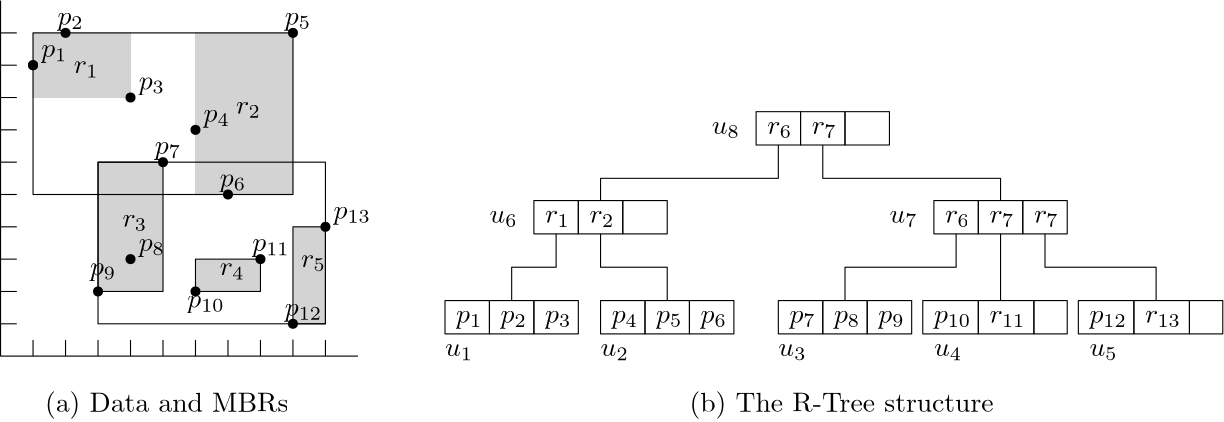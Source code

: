 <?xml version="1.0"?>
<!DOCTYPE ipe SYSTEM "ipe.dtd">
<ipe version="70005" creator="Ipe 7.1.4">
<info created="D:20160428150624" modified="D:20160428154415"/>
<ipestyle name="basic">
<symbol name="arrow/arc(spx)">
<path stroke="sym-stroke" fill="sym-stroke" pen="sym-pen">
0 0 m
-1 0.333 l
-1 -0.333 l
h
</path>
</symbol>
<symbol name="arrow/farc(spx)">
<path stroke="sym-stroke" fill="white" pen="sym-pen">
0 0 m
-1 0.333 l
-1 -0.333 l
h
</path>
</symbol>
<symbol name="mark/circle(sx)" transformations="translations">
<path fill="sym-stroke">
0.6 0 0 0.6 0 0 e
0.4 0 0 0.4 0 0 e
</path>
</symbol>
<symbol name="mark/disk(sx)" transformations="translations">
<path fill="sym-stroke">
0.6 0 0 0.6 0 0 e
</path>
</symbol>
<symbol name="mark/fdisk(sfx)" transformations="translations">
<group>
<path fill="sym-fill">
0.5 0 0 0.5 0 0 e
</path>
<path fill="sym-stroke" fillrule="eofill">
0.6 0 0 0.6 0 0 e
0.4 0 0 0.4 0 0 e
</path>
</group>
</symbol>
<symbol name="mark/box(sx)" transformations="translations">
<path fill="sym-stroke" fillrule="eofill">
-0.6 -0.6 m
0.6 -0.6 l
0.6 0.6 l
-0.6 0.6 l
h
-0.4 -0.4 m
0.4 -0.4 l
0.4 0.4 l
-0.4 0.4 l
h
</path>
</symbol>
<symbol name="mark/square(sx)" transformations="translations">
<path fill="sym-stroke">
-0.6 -0.6 m
0.6 -0.6 l
0.6 0.6 l
-0.6 0.6 l
h
</path>
</symbol>
<symbol name="mark/fsquare(sfx)" transformations="translations">
<group>
<path fill="sym-fill">
-0.5 -0.5 m
0.5 -0.5 l
0.5 0.5 l
-0.5 0.5 l
h
</path>
<path fill="sym-stroke" fillrule="eofill">
-0.6 -0.6 m
0.6 -0.6 l
0.6 0.6 l
-0.6 0.6 l
h
-0.4 -0.4 m
0.4 -0.4 l
0.4 0.4 l
-0.4 0.4 l
h
</path>
</group>
</symbol>
<symbol name="mark/cross(sx)" transformations="translations">
<group>
<path fill="sym-stroke">
-0.43 -0.57 m
0.57 0.43 l
0.43 0.57 l
-0.57 -0.43 l
h
</path>
<path fill="sym-stroke">
-0.43 0.57 m
0.57 -0.43 l
0.43 -0.57 l
-0.57 0.43 l
h
</path>
</group>
</symbol>
<symbol name="arrow/fnormal(spx)">
<path stroke="sym-stroke" fill="white" pen="sym-pen">
0 0 m
-1 0.333 l
-1 -0.333 l
h
</path>
</symbol>
<symbol name="arrow/pointed(spx)">
<path stroke="sym-stroke" fill="sym-stroke" pen="sym-pen">
0 0 m
-1 0.333 l
-0.8 0 l
-1 -0.333 l
h
</path>
</symbol>
<symbol name="arrow/fpointed(spx)">
<path stroke="sym-stroke" fill="white" pen="sym-pen">
0 0 m
-1 0.333 l
-0.8 0 l
-1 -0.333 l
h
</path>
</symbol>
<symbol name="arrow/linear(spx)">
<path stroke="sym-stroke" pen="sym-pen">
-1 0.333 m
0 0 l
-1 -0.333 l
</path>
</symbol>
<symbol name="arrow/fdouble(spx)">
<path stroke="sym-stroke" fill="white" pen="sym-pen">
0 0 m
-1 0.333 l
-1 -0.333 l
h
-1 0 m
-2 0.333 l
-2 -0.333 l
h
</path>
</symbol>
<symbol name="arrow/double(spx)">
<path stroke="sym-stroke" fill="sym-stroke" pen="sym-pen">
0 0 m
-1 0.333 l
-1 -0.333 l
h
-1 0 m
-2 0.333 l
-2 -0.333 l
h
</path>
</symbol>
<pen name="heavier" value="0.8"/>
<pen name="fat" value="1.2"/>
<pen name="ultrafat" value="2"/>
<symbolsize name="large" value="5"/>
<symbolsize name="small" value="2"/>
<symbolsize name="tiny" value="1.1"/>
<arrowsize name="large" value="10"/>
<arrowsize name="small" value="5"/>
<arrowsize name="tiny" value="3"/>
<color name="red" value="1 0 0"/>
<color name="green" value="0 1 0"/>
<color name="blue" value="0 0 1"/>
<color name="yellow" value="1 1 0"/>
<color name="orange" value="1 0.647 0"/>
<color name="gold" value="1 0.843 0"/>
<color name="purple" value="0.627 0.125 0.941"/>
<color name="gray" value="0.745"/>
<color name="brown" value="0.647 0.165 0.165"/>
<color name="navy" value="0 0 0.502"/>
<color name="pink" value="1 0.753 0.796"/>
<color name="seagreen" value="0.18 0.545 0.341"/>
<color name="turquoise" value="0.251 0.878 0.816"/>
<color name="violet" value="0.933 0.51 0.933"/>
<color name="darkblue" value="0 0 0.545"/>
<color name="darkcyan" value="0 0.545 0.545"/>
<color name="darkgray" value="0.663"/>
<color name="darkgreen" value="0 0.392 0"/>
<color name="darkmagenta" value="0.545 0 0.545"/>
<color name="darkorange" value="1 0.549 0"/>
<color name="darkred" value="0.545 0 0"/>
<color name="lightblue" value="0.678 0.847 0.902"/>
<color name="lightcyan" value="0.878 1 1"/>
<color name="lightgray" value="0.827"/>
<color name="lightgreen" value="0.565 0.933 0.565"/>
<color name="lightyellow" value="1 1 0.878"/>
<dashstyle name="dashed" value="[4] 0"/>
<dashstyle name="dotted" value="[1 3] 0"/>
<dashstyle name="dash dotted" value="[4 2 1 2] 0"/>
<dashstyle name="dash dot dotted" value="[4 2 1 2 1 2] 0"/>
<textsize name="large" value="\large"/>
<textsize name="Large" value="\Large"/>
<textsize name="LARGE" value="\LARGE"/>
<textsize name="huge" value="\huge"/>
<textsize name="Huge" value="\Huge"/>
<textsize name="small" value="\small"/>
<textsize name="footnote" value="\footnotesize"/>
<textsize name="tiny" value="\tiny"/>
<textstyle name="center" begin="\begin{center}" end="\end{center}"/>
<textstyle name="itemize" begin="\begin{itemize}" end="\end{itemize}"/>
<textstyle name="item" begin="\begin{itemize}\item{}" end="\end{itemize}"/>
<gridsize name="4 pts" value="4"/>
<gridsize name="8 pts (~3 mm)" value="8"/>
<gridsize name="16 pts (~6 mm)" value="16"/>
<gridsize name="32 pts (~12 mm)" value="32"/>
<gridsize name="10 pts (~3.5 mm)" value="10"/>
<gridsize name="20 pts (~7 mm)" value="20"/>
<gridsize name="14 pts (~5 mm)" value="14"/>
<gridsize name="28 pts (~10 mm)" value="28"/>
<gridsize name="56 pts (~20 mm)" value="56"/>
<anglesize name="90 deg" value="90"/>
<anglesize name="60 deg" value="60"/>
<anglesize name="45 deg" value="45"/>
<anglesize name="30 deg" value="30"/>
<anglesize name="22.5 deg" value="22.5"/>
<tiling name="falling" angle="-60" step="4" width="1"/>
<tiling name="rising" angle="30" step="4" width="1"/>
</ipestyle>
<page>
<layer name="alpha"/>
<view layers="alpha" active="alpha"/>
<path layer="alpha" matrix="0.730985 0 0 0.727273 65.217 174.545" stroke="black">
64 768 m
64 640 l
192 640 l
192 640 l
</path>
<path matrix="0.730985 0 0 0.727273 65.217 174.545" stroke="black">
64 784 m
64 768 l
64 768 l
</path>
<path matrix="0.730985 0 0 0.727273 65.217 174.545" stroke="black">
192 640 m
208 640 l
208 640 l
</path>
<path matrix="0.730985 0 0 0.727273 65.217 174.545" stroke="black">
64 768 m
72 768 l
72 768 l
</path>
<path matrix="0.730985 0 0 0.727273 65.217 174.545" stroke="black">
64 656 m
72 656 l
72 656 l
</path>
<path matrix="0.730985 0 0 0.727273 65.217 174.545" stroke="black">
64 672 m
72 672 l
72 672 l
</path>
<path matrix="0.730985 0 0 0.727273 65.217 174.545" stroke="black">
64 688 m
72 688 l
72 688 l
</path>
<path matrix="0.730985 0 0 0.727273 65.217 174.545" stroke="black">
64 704 m
72 704 l
72 704 l
</path>
<path matrix="0.730985 0 0 0.727273 65.217 174.545" stroke="black">
64 720 m
72 720 l
72 720 l
</path>
<path matrix="0.730985 0 0 0.727273 65.217 174.545" stroke="black">
64 736 m
72 736 l
72 736 l
</path>
<path matrix="0.730985 0 0 0.727273 65.217 174.545" stroke="black">
64 752 m
72 752 l
72 752 l
</path>
<path matrix="0.730985 0 0 0.727273 65.217 174.545" stroke="black">
64 784 m
72 784 l
72 784 l
</path>
<path matrix="0.730985 0 0 0.727273 65.217 174.545" stroke="black">
64 800 m
72 800 l
72 800 l
</path>
<path matrix="0.730985 0 0 0.727273 65.217 174.545" stroke="black">
64 784 m
64 816 l
64 816 l
</path>
<path matrix="0.730985 0 0 0.727273 65.217 174.545" stroke="black">
80 640 m
80 648 l
80 648 l
</path>
<path matrix="0.730985 0 0 0.727273 65.217 174.545" stroke="black">
96 640 m
96 648 l
96 648 l
</path>
<path matrix="0.730985 0 0 0.727273 65.217 174.545" stroke="black">
112 640 m
112 648 l
112 648 l
</path>
<path matrix="0.730985 0 0 0.727273 65.217 174.545" stroke="black">
128 640 m
128 648 l
128 648 l
</path>
<path matrix="0.730985 0 0 0.727273 65.217 174.545" stroke="black">
144 640 m
144 648 l
144 648 l
</path>
<path matrix="0.730985 0 0 0.727273 65.217 174.545" stroke="black">
160 640 m
160 648 l
160 648 l
</path>
<path matrix="0.730985 0 0 0.727273 65.217 174.545" stroke="black">
176 640 m
176 648 l
176 648 l
</path>
<path matrix="0.730985 0 0 0.727273 65.217 174.545" stroke="black">
192 640 m
192 648 l
192 648 l
</path>
<path matrix="0.730985 0 0 0.727273 65.217 174.545" stroke="black">
208 640 m
208 648 l
208 640 l
</path>
<path matrix="0.730985 0 0 0.727273 65.217 174.545" stroke="black">
224 640 m
224 648 l
224 648 l
</path>
<path matrix="0.730985 0 0 0.727273 65.217 174.545" stroke="black">
208 640 m
240 640 l
240 640 l
</path>
<path matrix="0.730985 0 0 0.727273 65.217 174.545" stroke="lightgray" fill="lightgray">
80 800 m
80 768 l
128 768 l
128 800 l
h
</path>
<use matrix="0.730985 0 0 0.727273 65.217 174.545" name="mark/disk(sx)" pos="80 784" size="normal" stroke="black"/>
<use matrix="0.730985 0 0 0.727273 65.217 174.545" name="mark/disk(sx)" pos="80 784" size="normal" stroke="black"/>
<use matrix="0.730985 0 0 0.727273 65.217 174.545" name="mark/disk(sx)" pos="96 800" size="normal" stroke="black"/>
<use matrix="0.730985 0 0 0.727273 65.217 174.545" name="mark/disk(sx)" pos="128 768" size="normal" stroke="black"/>
<text matrix="0.730985 0 0 0.727273 62.293 171.636" transformations="translations" pos="104 784" stroke="black" type="label" width="8.964" height="4.294" depth="1.49" valign="baseline">$r_1$</text>
<text matrix="0.730985 0 0 0.727273 65.217 174.545" transformations="translations" pos="132 772" stroke="black" type="label" width="9.482" height="4.297" depth="1.93" valign="baseline">$p_3$</text>
<text matrix="0.730985 0 0 0.727273 65.217 171.636" transformations="translations" pos="92 808" stroke="black" type="label" width="9.482" height="4.297" depth="1.93" valign="baseline">$p_2$</text>
<text matrix="0.730985 0 0 0.727273 65.217 174.545" transformations="translations" pos="84 788" stroke="black" type="label" width="9.482" height="4.297" depth="1.93" valign="baseline">$p_1$</text>
<path matrix="0.548239 0 0 0.727273 94.4564 174.545" stroke="lightgray" fill="lightgray">
224 800 m
224 720 l
160 720 l
160 800 l
h
</path>
<use matrix="0.730985 0 0 0.727273 65.217 174.545" name="mark/disk(sx)" pos="160 752" size="normal" stroke="black"/>
<use matrix="0.730985 0 0 0.727273 65.217 174.545" name="mark/disk(sx)" pos="176 720" size="normal" stroke="black"/>
<use matrix="0.730985 0 0 0.727273 53.5212 174.545" name="mark/disk(sx)" pos="224 800" size="normal" stroke="black"/>
<text matrix="0.730985 0 0 0.727273 65.217 174.545" transformations="translations" pos="164 756" stroke="black" type="label" width="9.482" height="4.297" depth="1.93" valign="baseline">$p_4$</text>
<text matrix="0.730985 0 0 0.727273 53.5212 174.545" transformations="translations" pos="220 804" stroke="black" type="label" width="9.482" height="4.297" depth="1.93" valign="baseline">$p_5$</text>
<text matrix="0.730985 0 0 0.727273 62.293 174.545" transformations="translations" pos="176 724" stroke="black" type="label" width="9.482" height="4.297" depth="1.93" valign="baseline">$p_6$</text>
<text matrix="0.730985 0 0 0.727273 59.3691 174.545" transformations="translations" pos="188 760" stroke="black" type="label" width="8.964" height="4.294" depth="1.49" valign="baseline">$r_2$</text>
<path matrix="0.730985 0 0 0.727273 65.217 174.545" stroke="black" fill="lightgray">
112 672 m
112 736 l
144 736 l
144 672 l
h
</path>
<use matrix="0.730985 0 0 0.727273 65.217 174.545" name="mark/disk(sx)" pos="144 736" size="normal" stroke="black"/>
<text matrix="0.730985 0 0 0.727273 65.217 174.545" transformations="translations" pos="140 740" stroke="black" type="label" width="9.482" height="4.297" depth="1.93" valign="baseline">$p_7$</text>
<use matrix="0.730985 0 0 0.727273 65.217 174.545" name="mark/disk(sx)" pos="112 672" size="normal" stroke="black"/>
<text matrix="0.730985 0 0 0.727273 65.217 174.545" transformations="translations" pos="108 680" stroke="black" type="label" width="9.482" height="4.297" depth="1.93" valign="baseline">$p_9$</text>
<use matrix="0.730985 0 0 0.727273 65.217 174.545" name="mark/disk(sx)" pos="128 688" size="normal" stroke="black"/>
<text matrix="0.730985 0 0 0.727273 65.217 174.545" transformations="translations" pos="132 692" stroke="black" type="label" width="9.482" height="4.297" depth="1.93" valign="baseline">$p_8$</text>
<path matrix="0.649764 0 0 0.727273 71.7146 174.545" stroke="black">
80 800 m
80 720 l
224 720 l
224 800 l
h
</path>
<path matrix="0.730985 0 0 0.727273 65.217 174.545" stroke="black" fill="lightgray">
160 672 m
160 688 l
192 688 l
192 672 l
h
</path>
<use matrix="0.730985 0 0 0.727273 65.217 174.545" name="mark/disk(sx)" pos="160 672" size="normal" stroke="black"/>
<use matrix="0.730985 0 0 0.727273 65.217 174.545" name="mark/disk(sx)" pos="192 688" size="normal" stroke="black"/>
<text matrix="0.730985 0 0 0.727273 65.217 174.545" transformations="translations" pos="156 664" stroke="black" type="label" width="13.453" height="4.297" depth="1.93" valign="baseline">$p_{10}$</text>
<text matrix="0.730985 0 0 0.727273 65.217 174.545" transformations="translations" pos="188 692" stroke="black" type="label" width="13.453" height="4.297" depth="1.93" valign="baseline">$p_{11}$</text>
<path matrix="0.730985 0 0 0.727273 65.217 174.545" stroke="black" fill="lightgray">
208 656 m
208 704 l
224 704 l
224 656 l
h
</path>
<use matrix="0.730985 0 0 0.727273 65.217 174.545" name="mark/disk(sx)" pos="208 656" size="normal" stroke="black"/>
<use matrix="0.730985 0 0 0.727273 65.217 174.545" name="mark/disk(sx)" pos="224 704" size="normal" stroke="black"/>
<text matrix="0.730985 0 0 0.727273 62.293 171.636" transformations="translations" pos="208 664" stroke="black" type="label" width="13.453" height="4.297" depth="1.93" valign="baseline">$p_{12}$</text>
<text matrix="0.730985 0 0 0.727273 65.217 174.545" transformations="translations" pos="228 708" stroke="black" type="label" width="13.453" height="4.297" depth="1.93" valign="baseline">$p_{13}$</text>
<path matrix="0.730985 0 0 0.727273 65.217 174.545" stroke="black">
112 736 m
112 656 l
224 656 l
224 736 l
h
</path>
<text matrix="1 0 0 1 28 -4" transformations="translations" pos="100 624" stroke="black" type="label" width="87.644" height="7.473" depth="2.49" valign="baseline">(a) Data and MBRs</text>
<text matrix="0.730985 0 0 0.727273 65.217 171.636" transformations="translations" pos="124 708" stroke="black" type="label" width="8.964" height="4.294" depth="1.49" valign="baseline">$r_3$</text>
<text matrix="0.730985 0 0 0.727273 65.217 177.455" transformations="translations" pos="172 676" stroke="black" type="label" width="8.964" height="4.294" depth="1.49" valign="baseline">$r_4$</text>
<text matrix="0.730985 0 0 0.727273 65.217 174.545" transformations="translations" pos="212 684" stroke="black" type="label" width="8.964" height="4.294" depth="1.49" valign="baseline">$r_5$</text>
<path matrix="1 0 0 0.75 48 128" stroke="black">
336 800 m
336 784 l
352 784 l
352 800 l
h
</path>
<path matrix="1 0 0 0.75 48 128" stroke="black">
352 784 m
352 800 l
368 800 l
368 784 l
h
</path>
<path matrix="1 0 0 0.75 48 128" stroke="black">
368 800 m
368 784 l
384 784 l
384 800 l
h
</path>
<text matrix="1 0 0 1 48 -72" transformations="translations" pos="340 792" stroke="black" type="label" width="8.964" height="4.294" depth="1.49" valign="baseline">$r_6$</text>
<text matrix="1 0 0 1 48 -76" transformations="translations" pos="356 796" stroke="black" type="label" width="8.964" height="4.294" depth="1.49" valign="baseline">$r_7$</text>
<text matrix="1 0 0 1 44 -76" transformations="translations" pos="324 796" stroke="black" type="label" width="10.173" height="4.294" depth="1.49" valign="baseline">$u_8$</text>
<path matrix="1 0 0 0.75 -32 96" stroke="black">
336 800 m
336 784 l
352 784 l
352 800 l
h
</path>
<path matrix="1 0 0 0.75 -32 96" stroke="black">
352 784 m
352 800 l
368 800 l
368 784 l
h
</path>
<path matrix="1 0 0 0.75 -32 96" stroke="black">
368 800 m
368 784 l
384 784 l
384 800 l
h
</path>
<text matrix="1 0 0 1 -32 -104" transformations="translations" pos="340 792" stroke="black" type="label" width="8.964" height="4.294" depth="1.49" valign="baseline">$r_1$</text>
<text matrix="1 0 0 1 -32 -108" transformations="translations" pos="356 796" stroke="black" type="label" width="8.964" height="4.294" depth="1.49" valign="baseline">$r_2$</text>
<text matrix="1 0 0 1 -36 -108" transformations="translations" pos="324 796" stroke="black" type="label" width="10.173" height="4.294" depth="1.49" valign="baseline">$u_6$</text>
<path matrix="1 0 0 0.75 112 96" stroke="black">
336 800 m
336 784 l
352 784 l
352 800 l
h
</path>
<path matrix="1 0 0 0.75 112 96" stroke="black">
352 784 m
352 800 l
368 800 l
368 784 l
h
</path>
<path matrix="1 0 0 0.75 112 96" stroke="black">
368 800 m
368 784 l
384 784 l
384 800 l
h
</path>
<text matrix="1 0 0 1 112 -104" transformations="translations" pos="340 792" stroke="black" type="label" width="8.964" height="4.294" depth="1.49" valign="baseline">$r_6$</text>
<text matrix="1 0 0 1 112 -108" transformations="translations" pos="356 796" stroke="black" type="label" width="8.964" height="4.294" depth="1.49" valign="baseline">$r_7$</text>
<text matrix="1 0 0 1 108 -108" transformations="translations" pos="324 796" stroke="black" type="label" width="10.173" height="4.294" depth="1.49" valign="baseline">$u_7$</text>
<path matrix="1 0 0 1 -16 -72" stroke="black">
424 788 m
424 776 l
488 776 l
488 768 l
488 768 l
</path>
<path matrix="1 0 0 0.75 -64 60" stroke="black">
336 800 m
336 784 l
352 784 l
352 800 l
h
</path>
<path matrix="1 0 0 0.75 -64 60" stroke="black">
352 784 m
352 800 l
368 800 l
368 784 l
h
</path>
<path matrix="1 0 0 0.75 -64 60" stroke="black">
368 800 m
368 784 l
384 784 l
384 800 l
h
</path>
<text matrix="1 0 0 1 -64 -140" transformations="translations" pos="340 792" stroke="black" type="label" width="9.482" height="4.297" depth="1.93" valign="baseline">$p_1$</text>
<text matrix="1 0 0 1 -64 -144" transformations="translations" pos="356 796" stroke="black" type="label" width="9.482" height="4.297" depth="1.93" valign="baseline">$p_2$</text>
<text matrix="1 0 0 1 -52 -156" transformations="translations" pos="324 796" stroke="black" type="label" width="10.173" height="4.294" depth="1.49" valign="baseline">$u_1$</text>
<path matrix="1 0 0 0.75 -8 60" stroke="black">
336 800 m
336 784 l
352 784 l
352 800 l
h
</path>
<path matrix="1 0 0 0.75 -8 60" stroke="black">
352 784 m
352 800 l
368 800 l
368 784 l
h
</path>
<path matrix="1 0 0 0.75 -8 60" stroke="black">
368 800 m
368 784 l
384 784 l
384 800 l
h
</path>
<text matrix="1 0 0 1 -8 -140" transformations="translations" pos="340 792" stroke="black" type="label" width="9.482" height="4.297" depth="1.93" valign="baseline">$p_4$</text>
<text matrix="1 0 0 1 -8 -144" transformations="translations" pos="356 796" stroke="black" type="label" width="9.482" height="4.297" depth="1.93" valign="baseline">$p_5$</text>
<text matrix="1 0 0 1 4 -156" transformations="translations" pos="324 796" stroke="black" type="label" width="10.173" height="4.294" depth="1.49" valign="baseline">$u_2$</text>
<path matrix="1 0 0 1 -32 -72" stroke="black">
344 756 m
344 744 l
328 744 l
328 732 l
328 732 l
</path>
<path matrix="1 0 0 0.75 56 60" stroke="black">
336 800 m
336 784 l
352 784 l
352 800 l
h
</path>
<path matrix="1 0 0 0.75 56 60" stroke="black">
352 784 m
352 800 l
368 800 l
368 784 l
h
</path>
<path matrix="1 0 0 0.75 56 60" stroke="black">
368 800 m
368 784 l
384 784 l
384 800 l
h
</path>
<text matrix="1 0 0 1 56 -140" transformations="translations" pos="340 792" stroke="black" type="label" width="9.482" height="4.297" depth="1.93" valign="baseline">$p_7$</text>
<text matrix="1 0 0 1 56 -144" transformations="translations" pos="356 796" stroke="black" type="label" width="9.482" height="4.297" depth="1.93" valign="baseline">$p_8$</text>
<text matrix="1 0 0 1 68 -156" transformations="translations" pos="324 796" stroke="black" type="label" width="10.173" height="4.294" depth="1.49" valign="baseline">$u_3$</text>
<path matrix="1.25 0 0 0.75 24 60" stroke="black">
336 800 m
336 784 l
352 784 l
352 800 l
h
</path>
<path matrix="1.25 0 0 0.75 24 60" stroke="black">
352 784 m
352 800 l
368 800 l
368 784 l
h
</path>
<path matrix="0.75 0 0 0.75 208 60" stroke="black">
368 800 m
368 784 l
384 784 l
384 800 l
h
</path>
<text matrix="1 0 0 1 108 -140" transformations="translations" pos="340 792" stroke="black" type="label" width="13.453" height="4.297" depth="1.93" valign="baseline">$p_{10}$</text>
<text matrix="1 0 0 1 112 -144" transformations="translations" pos="356 796" stroke="black" type="label" width="12.935" height="4.294" depth="1.49" valign="baseline">$r_{11}$</text>
<text matrix="1 0 0 1 124 -156" transformations="translations" pos="324 796" stroke="black" type="label" width="10.173" height="4.294" depth="1.49" valign="baseline">$u_4$</text>
<path matrix="1.25 0 0 0.75 80 60" stroke="black">
336 800 m
336 784 l
352 784 l
352 800 l
h
</path>
<path matrix="1.25 0 0 0.75 80 60" stroke="black">
352 784 m
352 800 l
368 800 l
368 784 l
h
</path>
<path matrix="0.75 0 0 0.75 264 60" stroke="black">
368 800 m
368 784 l
384 784 l
384 800 l
h
</path>
<text matrix="1 0 0 1 164 -140" transformations="translations" pos="340 792" stroke="black" type="label" width="13.453" height="4.297" depth="1.93" valign="baseline">$p_{12}$</text>
<text matrix="1 0 0 1 168 -144" transformations="translations" pos="356 796" stroke="black" type="label" width="12.935" height="4.294" depth="1.49" valign="baseline">$r_{13}$</text>
<text matrix="1 0 0 1 180 -156" transformations="translations" pos="324 796" stroke="black" type="label" width="10.173" height="4.294" depth="1.49" valign="baseline">$u_5$</text>
<path matrix="1 0 0 1 0 8" stroke="black">
328 676 m
328 664 l
352 664 l
352 652 l
352 652 l
</path>
<path matrix="1 0 0 1 16 8" stroke="black">
456 676 m
456 652 l
456 652 l
</path>
<path matrix="1 0 0 1 16 8" stroke="black">
440 676 m
440 664 l
400 664 l
400 652 l
400 652 l
</path>
<path matrix="1 0 0 1 16 8" stroke="black">
472 676 m
472 664 l
512 664 l
512 652 l
512 652 l
</path>
<path matrix="1 0 0 1 16 8" stroke="black">
376 708 m
376 696 l
312 696 l
312 688 l
312 688 l
</path>
<text matrix="1 0 0 1 8 -4" transformations="translations" pos="352 624" stroke="black" type="label" width="109.589" height="7.473" depth="2.49" valign="baseline">(b) The R-Tree structure</text>
<text matrix="1 0 0 1 -48 -144" transformations="translations" pos="356 796" stroke="black" type="label" width="9.482" height="4.297" depth="1.93" valign="baseline">$p_3$</text>
<text matrix="1 0 0 1 8 -144" transformations="translations" pos="356 796" stroke="black" type="label" width="9.482" height="4.297" depth="1.93" valign="baseline">$p_6$</text>
<text matrix="1 0 0 1 72 -144" transformations="translations" pos="356 796" stroke="black" type="label" width="9.482" height="4.297" depth="1.93" valign="baseline">$p_9$</text>
<text matrix="1 0 0 1 128 -108" transformations="translations" pos="356 796" stroke="black" type="label" width="8.964" height="4.294" depth="1.49" valign="baseline">$r_7$</text>
</page>
</ipe>
